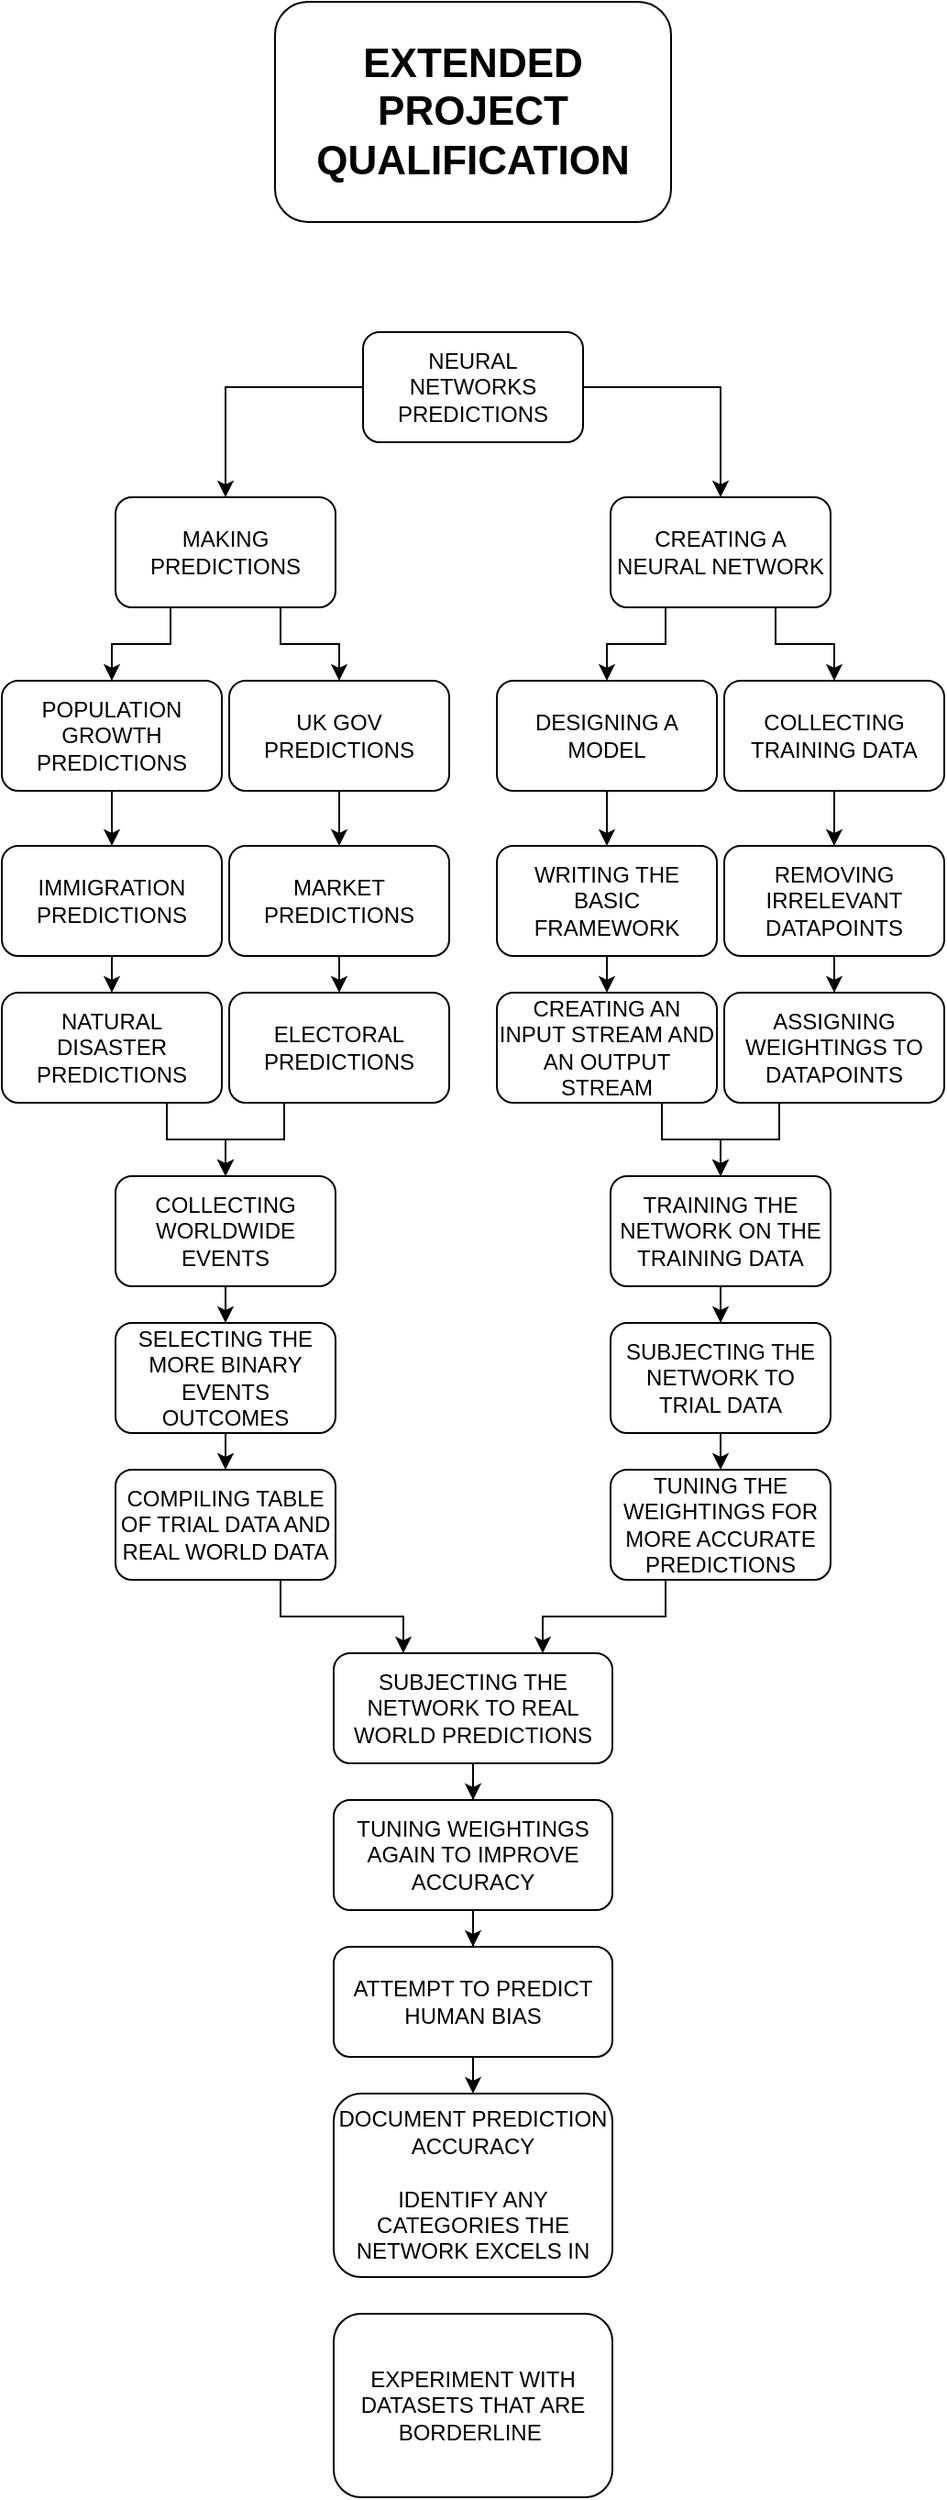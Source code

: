 <mxfile version="21.7.2" type="github">
  <diagram name="Page-1" id="KkLyy3YzrvQTF0h3_l7L">
    <mxGraphModel dx="1149" dy="630" grid="1" gridSize="10" guides="1" tooltips="1" connect="1" arrows="1" fold="1" page="1" pageScale="1" pageWidth="827" pageHeight="1169" math="0" shadow="0">
      <root>
        <mxCell id="0" />
        <mxCell id="1" parent="0" />
        <mxCell id="ceOGNEIKc2-nJIpJ0mOi-1" value="&lt;b&gt;&lt;font style=&quot;font-size: 22px;&quot;&gt;EXTENDED PROJECT QUALIFICATION&lt;/font&gt;&lt;/b&gt;" style="rounded=1;whiteSpace=wrap;html=1;" vertex="1" parent="1">
          <mxGeometry x="306" y="240" width="216" height="120" as="geometry" />
        </mxCell>
        <mxCell id="ceOGNEIKc2-nJIpJ0mOi-20" style="edgeStyle=orthogonalEdgeStyle;rounded=0;orthogonalLoop=1;jettySize=auto;html=1;entryX=0.5;entryY=0;entryDx=0;entryDy=0;" edge="1" parent="1" source="ceOGNEIKc2-nJIpJ0mOi-2" target="ceOGNEIKc2-nJIpJ0mOi-12">
          <mxGeometry relative="1" as="geometry" />
        </mxCell>
        <mxCell id="ceOGNEIKc2-nJIpJ0mOi-22" style="edgeStyle=orthogonalEdgeStyle;rounded=0;orthogonalLoop=1;jettySize=auto;html=1;exitX=0;exitY=0.5;exitDx=0;exitDy=0;entryX=0.5;entryY=0;entryDx=0;entryDy=0;" edge="1" parent="1" source="ceOGNEIKc2-nJIpJ0mOi-2" target="ceOGNEIKc2-nJIpJ0mOi-19">
          <mxGeometry relative="1" as="geometry" />
        </mxCell>
        <mxCell id="ceOGNEIKc2-nJIpJ0mOi-2" value="NEURAL NETWORKS&lt;br&gt;PREDICTIONS" style="rounded=1;whiteSpace=wrap;html=1;" vertex="1" parent="1">
          <mxGeometry x="354" y="420" width="120" height="60" as="geometry" />
        </mxCell>
        <mxCell id="ceOGNEIKc2-nJIpJ0mOi-27" style="edgeStyle=orthogonalEdgeStyle;rounded=0;orthogonalLoop=1;jettySize=auto;html=1;exitX=0.5;exitY=1;exitDx=0;exitDy=0;entryX=0.5;entryY=0;entryDx=0;entryDy=0;" edge="1" parent="1" source="ceOGNEIKc2-nJIpJ0mOi-3" target="ceOGNEIKc2-nJIpJ0mOi-8">
          <mxGeometry relative="1" as="geometry" />
        </mxCell>
        <mxCell id="ceOGNEIKc2-nJIpJ0mOi-3" value="COLLECTING TRAINING DATA" style="rounded=1;whiteSpace=wrap;html=1;" vertex="1" parent="1">
          <mxGeometry x="551" y="610" width="120" height="60" as="geometry" />
        </mxCell>
        <mxCell id="ceOGNEIKc2-nJIpJ0mOi-26" style="edgeStyle=orthogonalEdgeStyle;rounded=0;orthogonalLoop=1;jettySize=auto;html=1;exitX=0.5;exitY=1;exitDx=0;exitDy=0;entryX=0.5;entryY=0;entryDx=0;entryDy=0;" edge="1" parent="1" source="ceOGNEIKc2-nJIpJ0mOi-6" target="ceOGNEIKc2-nJIpJ0mOi-7">
          <mxGeometry relative="1" as="geometry" />
        </mxCell>
        <mxCell id="ceOGNEIKc2-nJIpJ0mOi-6" value="DESIGNING A MODEL" style="rounded=1;whiteSpace=wrap;html=1;" vertex="1" parent="1">
          <mxGeometry x="427" y="610" width="120" height="60" as="geometry" />
        </mxCell>
        <mxCell id="ceOGNEIKc2-nJIpJ0mOi-28" style="edgeStyle=orthogonalEdgeStyle;rounded=0;orthogonalLoop=1;jettySize=auto;html=1;exitX=0.5;exitY=1;exitDx=0;exitDy=0;entryX=0.5;entryY=0;entryDx=0;entryDy=0;" edge="1" parent="1" source="ceOGNEIKc2-nJIpJ0mOi-7" target="ceOGNEIKc2-nJIpJ0mOi-9">
          <mxGeometry relative="1" as="geometry" />
        </mxCell>
        <mxCell id="ceOGNEIKc2-nJIpJ0mOi-7" value="WRITING THE BASIC FRAMEWORK" style="rounded=1;whiteSpace=wrap;html=1;" vertex="1" parent="1">
          <mxGeometry x="427" y="700" width="120" height="60" as="geometry" />
        </mxCell>
        <mxCell id="ceOGNEIKc2-nJIpJ0mOi-29" style="edgeStyle=orthogonalEdgeStyle;rounded=0;orthogonalLoop=1;jettySize=auto;html=1;exitX=0.5;exitY=1;exitDx=0;exitDy=0;entryX=0.5;entryY=0;entryDx=0;entryDy=0;" edge="1" parent="1" source="ceOGNEIKc2-nJIpJ0mOi-8" target="ceOGNEIKc2-nJIpJ0mOi-10">
          <mxGeometry relative="1" as="geometry" />
        </mxCell>
        <mxCell id="ceOGNEIKc2-nJIpJ0mOi-8" value="REMOVING IRRELEVANT DATAPOINTS" style="rounded=1;whiteSpace=wrap;html=1;" vertex="1" parent="1">
          <mxGeometry x="551" y="700" width="120" height="60" as="geometry" />
        </mxCell>
        <mxCell id="ceOGNEIKc2-nJIpJ0mOi-40" style="edgeStyle=orthogonalEdgeStyle;rounded=0;orthogonalLoop=1;jettySize=auto;html=1;exitX=0.75;exitY=1;exitDx=0;exitDy=0;entryX=0.5;entryY=0;entryDx=0;entryDy=0;" edge="1" parent="1" source="ceOGNEIKc2-nJIpJ0mOi-9" target="ceOGNEIKc2-nJIpJ0mOi-38">
          <mxGeometry relative="1" as="geometry" />
        </mxCell>
        <mxCell id="ceOGNEIKc2-nJIpJ0mOi-9" value="CREATING AN INPUT STREAM AND AN OUTPUT STREAM" style="rounded=1;whiteSpace=wrap;html=1;" vertex="1" parent="1">
          <mxGeometry x="427" y="780" width="120" height="60" as="geometry" />
        </mxCell>
        <mxCell id="ceOGNEIKc2-nJIpJ0mOi-41" style="edgeStyle=orthogonalEdgeStyle;rounded=0;orthogonalLoop=1;jettySize=auto;html=1;exitX=0.25;exitY=1;exitDx=0;exitDy=0;entryX=0.5;entryY=0;entryDx=0;entryDy=0;" edge="1" parent="1" source="ceOGNEIKc2-nJIpJ0mOi-10" target="ceOGNEIKc2-nJIpJ0mOi-38">
          <mxGeometry relative="1" as="geometry" />
        </mxCell>
        <mxCell id="ceOGNEIKc2-nJIpJ0mOi-10" value="ASSIGNING WEIGHTINGS TO DATAPOINTS" style="rounded=1;whiteSpace=wrap;html=1;" vertex="1" parent="1">
          <mxGeometry x="551" y="780" width="120" height="60" as="geometry" />
        </mxCell>
        <mxCell id="ceOGNEIKc2-nJIpJ0mOi-24" style="edgeStyle=orthogonalEdgeStyle;rounded=0;orthogonalLoop=1;jettySize=auto;html=1;exitX=0.25;exitY=1;exitDx=0;exitDy=0;entryX=0.5;entryY=0;entryDx=0;entryDy=0;" edge="1" parent="1" source="ceOGNEIKc2-nJIpJ0mOi-12" target="ceOGNEIKc2-nJIpJ0mOi-6">
          <mxGeometry relative="1" as="geometry" />
        </mxCell>
        <mxCell id="ceOGNEIKc2-nJIpJ0mOi-25" style="edgeStyle=orthogonalEdgeStyle;rounded=0;orthogonalLoop=1;jettySize=auto;html=1;exitX=0.75;exitY=1;exitDx=0;exitDy=0;entryX=0.5;entryY=0;entryDx=0;entryDy=0;" edge="1" parent="1" source="ceOGNEIKc2-nJIpJ0mOi-12" target="ceOGNEIKc2-nJIpJ0mOi-3">
          <mxGeometry relative="1" as="geometry" />
        </mxCell>
        <mxCell id="ceOGNEIKc2-nJIpJ0mOi-12" value="CREATING A NEURAL NETWORK" style="rounded=1;whiteSpace=wrap;html=1;" vertex="1" parent="1">
          <mxGeometry x="489" y="510" width="120" height="60" as="geometry" />
        </mxCell>
        <mxCell id="ceOGNEIKc2-nJIpJ0mOi-33" style="edgeStyle=orthogonalEdgeStyle;rounded=0;orthogonalLoop=1;jettySize=auto;html=1;exitX=0.5;exitY=1;exitDx=0;exitDy=0;entryX=0.5;entryY=0;entryDx=0;entryDy=0;" edge="1" parent="1" source="ceOGNEIKc2-nJIpJ0mOi-13" target="ceOGNEIKc2-nJIpJ0mOi-16">
          <mxGeometry relative="1" as="geometry" />
        </mxCell>
        <mxCell id="ceOGNEIKc2-nJIpJ0mOi-13" value="UK GOV PREDICTIONS" style="rounded=1;whiteSpace=wrap;html=1;" vertex="1" parent="1">
          <mxGeometry x="281" y="610" width="120" height="60" as="geometry" />
        </mxCell>
        <mxCell id="ceOGNEIKc2-nJIpJ0mOi-34" style="edgeStyle=orthogonalEdgeStyle;rounded=0;orthogonalLoop=1;jettySize=auto;html=1;exitX=0.5;exitY=1;exitDx=0;exitDy=0;" edge="1" parent="1" source="ceOGNEIKc2-nJIpJ0mOi-14" target="ceOGNEIKc2-nJIpJ0mOi-15">
          <mxGeometry relative="1" as="geometry" />
        </mxCell>
        <mxCell id="ceOGNEIKc2-nJIpJ0mOi-14" value="POPULATION GROWTH PREDICTIONS" style="rounded=1;whiteSpace=wrap;html=1;" vertex="1" parent="1">
          <mxGeometry x="157" y="610" width="120" height="60" as="geometry" />
        </mxCell>
        <mxCell id="ceOGNEIKc2-nJIpJ0mOi-36" style="edgeStyle=orthogonalEdgeStyle;rounded=0;orthogonalLoop=1;jettySize=auto;html=1;exitX=0.5;exitY=1;exitDx=0;exitDy=0;entryX=0.5;entryY=0;entryDx=0;entryDy=0;" edge="1" parent="1" source="ceOGNEIKc2-nJIpJ0mOi-15" target="ceOGNEIKc2-nJIpJ0mOi-17">
          <mxGeometry relative="1" as="geometry" />
        </mxCell>
        <mxCell id="ceOGNEIKc2-nJIpJ0mOi-15" value="IMMIGRATION PREDICTIONS" style="rounded=1;whiteSpace=wrap;html=1;" vertex="1" parent="1">
          <mxGeometry x="157" y="700" width="120" height="60" as="geometry" />
        </mxCell>
        <mxCell id="ceOGNEIKc2-nJIpJ0mOi-35" style="edgeStyle=orthogonalEdgeStyle;rounded=0;orthogonalLoop=1;jettySize=auto;html=1;exitX=0.5;exitY=1;exitDx=0;exitDy=0;entryX=0.5;entryY=0;entryDx=0;entryDy=0;" edge="1" parent="1" source="ceOGNEIKc2-nJIpJ0mOi-16" target="ceOGNEIKc2-nJIpJ0mOi-18">
          <mxGeometry relative="1" as="geometry" />
        </mxCell>
        <mxCell id="ceOGNEIKc2-nJIpJ0mOi-16" value="MARKET PREDICTIONS" style="rounded=1;whiteSpace=wrap;html=1;" vertex="1" parent="1">
          <mxGeometry x="281" y="700" width="120" height="60" as="geometry" />
        </mxCell>
        <mxCell id="ceOGNEIKc2-nJIpJ0mOi-53" style="edgeStyle=orthogonalEdgeStyle;rounded=0;orthogonalLoop=1;jettySize=auto;html=1;exitX=0.75;exitY=1;exitDx=0;exitDy=0;entryX=0.5;entryY=0;entryDx=0;entryDy=0;" edge="1" parent="1" source="ceOGNEIKc2-nJIpJ0mOi-17" target="ceOGNEIKc2-nJIpJ0mOi-49">
          <mxGeometry relative="1" as="geometry" />
        </mxCell>
        <mxCell id="ceOGNEIKc2-nJIpJ0mOi-17" value="NATURAL DISASTER PREDICTIONS" style="rounded=1;whiteSpace=wrap;html=1;" vertex="1" parent="1">
          <mxGeometry x="157" y="780" width="120" height="60" as="geometry" />
        </mxCell>
        <mxCell id="ceOGNEIKc2-nJIpJ0mOi-55" style="edgeStyle=orthogonalEdgeStyle;rounded=0;orthogonalLoop=1;jettySize=auto;html=1;exitX=0.25;exitY=1;exitDx=0;exitDy=0;entryX=0.5;entryY=0;entryDx=0;entryDy=0;" edge="1" parent="1" source="ceOGNEIKc2-nJIpJ0mOi-18" target="ceOGNEIKc2-nJIpJ0mOi-49">
          <mxGeometry relative="1" as="geometry" />
        </mxCell>
        <mxCell id="ceOGNEIKc2-nJIpJ0mOi-18" value="ELECTORAL PREDICTIONS" style="rounded=1;whiteSpace=wrap;html=1;" vertex="1" parent="1">
          <mxGeometry x="281" y="780" width="120" height="60" as="geometry" />
        </mxCell>
        <mxCell id="ceOGNEIKc2-nJIpJ0mOi-31" style="edgeStyle=orthogonalEdgeStyle;rounded=0;orthogonalLoop=1;jettySize=auto;html=1;exitX=0.25;exitY=1;exitDx=0;exitDy=0;entryX=0.5;entryY=0;entryDx=0;entryDy=0;" edge="1" parent="1" source="ceOGNEIKc2-nJIpJ0mOi-19" target="ceOGNEIKc2-nJIpJ0mOi-14">
          <mxGeometry relative="1" as="geometry" />
        </mxCell>
        <mxCell id="ceOGNEIKc2-nJIpJ0mOi-32" style="edgeStyle=orthogonalEdgeStyle;rounded=0;orthogonalLoop=1;jettySize=auto;html=1;exitX=0.75;exitY=1;exitDx=0;exitDy=0;entryX=0.5;entryY=0;entryDx=0;entryDy=0;" edge="1" parent="1" source="ceOGNEIKc2-nJIpJ0mOi-19" target="ceOGNEIKc2-nJIpJ0mOi-13">
          <mxGeometry relative="1" as="geometry" />
        </mxCell>
        <mxCell id="ceOGNEIKc2-nJIpJ0mOi-19" value="MAKING PREDICTIONS" style="rounded=1;whiteSpace=wrap;html=1;" vertex="1" parent="1">
          <mxGeometry x="219" y="510" width="120" height="60" as="geometry" />
        </mxCell>
        <mxCell id="ceOGNEIKc2-nJIpJ0mOi-43" style="edgeStyle=orthogonalEdgeStyle;rounded=0;orthogonalLoop=1;jettySize=auto;html=1;entryX=0.5;entryY=0;entryDx=0;entryDy=0;" edge="1" parent="1" source="ceOGNEIKc2-nJIpJ0mOi-38" target="ceOGNEIKc2-nJIpJ0mOi-42">
          <mxGeometry relative="1" as="geometry" />
        </mxCell>
        <mxCell id="ceOGNEIKc2-nJIpJ0mOi-38" value="TRAINING THE NETWORK ON THE TRAINING DATA" style="rounded=1;whiteSpace=wrap;html=1;" vertex="1" parent="1">
          <mxGeometry x="489" y="880" width="120" height="60" as="geometry" />
        </mxCell>
        <mxCell id="ceOGNEIKc2-nJIpJ0mOi-45" style="edgeStyle=orthogonalEdgeStyle;rounded=0;orthogonalLoop=1;jettySize=auto;html=1;exitX=0.5;exitY=1;exitDx=0;exitDy=0;entryX=0.5;entryY=0;entryDx=0;entryDy=0;" edge="1" parent="1" source="ceOGNEIKc2-nJIpJ0mOi-42" target="ceOGNEIKc2-nJIpJ0mOi-44">
          <mxGeometry relative="1" as="geometry" />
        </mxCell>
        <mxCell id="ceOGNEIKc2-nJIpJ0mOi-42" value="SUBJECTING THE NETWORK TO TRIAL DATA" style="rounded=1;whiteSpace=wrap;html=1;" vertex="1" parent="1">
          <mxGeometry x="489" y="960" width="120" height="60" as="geometry" />
        </mxCell>
        <mxCell id="ceOGNEIKc2-nJIpJ0mOi-59" style="edgeStyle=orthogonalEdgeStyle;rounded=0;orthogonalLoop=1;jettySize=auto;html=1;exitX=0.25;exitY=1;exitDx=0;exitDy=0;entryX=0.75;entryY=0;entryDx=0;entryDy=0;" edge="1" parent="1" source="ceOGNEIKc2-nJIpJ0mOi-44" target="ceOGNEIKc2-nJIpJ0mOi-46">
          <mxGeometry relative="1" as="geometry" />
        </mxCell>
        <mxCell id="ceOGNEIKc2-nJIpJ0mOi-44" value="TUNING THE WEIGHTINGS FOR MORE ACCURATE PREDICTIONS" style="rounded=1;whiteSpace=wrap;html=1;" vertex="1" parent="1">
          <mxGeometry x="489" y="1040" width="120" height="60" as="geometry" />
        </mxCell>
        <mxCell id="ceOGNEIKc2-nJIpJ0mOi-60" style="edgeStyle=orthogonalEdgeStyle;rounded=0;orthogonalLoop=1;jettySize=auto;html=1;entryX=0.5;entryY=0;entryDx=0;entryDy=0;" edge="1" parent="1" source="ceOGNEIKc2-nJIpJ0mOi-46" target="ceOGNEIKc2-nJIpJ0mOi-47">
          <mxGeometry relative="1" as="geometry" />
        </mxCell>
        <mxCell id="ceOGNEIKc2-nJIpJ0mOi-46" value="SUBJECTING THE NETWORK TO REAL WORLD PREDICTIONS" style="rounded=1;whiteSpace=wrap;html=1;" vertex="1" parent="1">
          <mxGeometry x="338" y="1140" width="152" height="60" as="geometry" />
        </mxCell>
        <mxCell id="ceOGNEIKc2-nJIpJ0mOi-61" style="edgeStyle=orthogonalEdgeStyle;rounded=0;orthogonalLoop=1;jettySize=auto;html=1;entryX=0.5;entryY=0;entryDx=0;entryDy=0;" edge="1" parent="1" source="ceOGNEIKc2-nJIpJ0mOi-47" target="ceOGNEIKc2-nJIpJ0mOi-48">
          <mxGeometry relative="1" as="geometry" />
        </mxCell>
        <mxCell id="ceOGNEIKc2-nJIpJ0mOi-47" value="TUNING WEIGHTINGS AGAIN TO IMPROVE ACCURACY" style="rounded=1;whiteSpace=wrap;html=1;" vertex="1" parent="1">
          <mxGeometry x="338" y="1220" width="152" height="60" as="geometry" />
        </mxCell>
        <mxCell id="ceOGNEIKc2-nJIpJ0mOi-63" style="edgeStyle=orthogonalEdgeStyle;rounded=0;orthogonalLoop=1;jettySize=auto;html=1;exitX=0.5;exitY=1;exitDx=0;exitDy=0;entryX=0.5;entryY=0;entryDx=0;entryDy=0;" edge="1" parent="1" source="ceOGNEIKc2-nJIpJ0mOi-48" target="ceOGNEIKc2-nJIpJ0mOi-62">
          <mxGeometry relative="1" as="geometry" />
        </mxCell>
        <mxCell id="ceOGNEIKc2-nJIpJ0mOi-48" value="ATTEMPT TO PREDICT HUMAN BIAS" style="rounded=1;whiteSpace=wrap;html=1;" vertex="1" parent="1">
          <mxGeometry x="338" y="1300" width="152" height="60" as="geometry" />
        </mxCell>
        <mxCell id="ceOGNEIKc2-nJIpJ0mOi-56" style="edgeStyle=orthogonalEdgeStyle;rounded=0;orthogonalLoop=1;jettySize=auto;html=1;exitX=0.5;exitY=1;exitDx=0;exitDy=0;entryX=0.5;entryY=0;entryDx=0;entryDy=0;" edge="1" parent="1" source="ceOGNEIKc2-nJIpJ0mOi-49" target="ceOGNEIKc2-nJIpJ0mOi-50">
          <mxGeometry relative="1" as="geometry" />
        </mxCell>
        <mxCell id="ceOGNEIKc2-nJIpJ0mOi-49" value="COLLECTING WORLDWIDE EVENTS" style="rounded=1;whiteSpace=wrap;html=1;" vertex="1" parent="1">
          <mxGeometry x="219" y="880" width="120" height="60" as="geometry" />
        </mxCell>
        <mxCell id="ceOGNEIKc2-nJIpJ0mOi-57" style="edgeStyle=orthogonalEdgeStyle;rounded=0;orthogonalLoop=1;jettySize=auto;html=1;exitX=0.5;exitY=1;exitDx=0;exitDy=0;entryX=0.5;entryY=0;entryDx=0;entryDy=0;" edge="1" parent="1" source="ceOGNEIKc2-nJIpJ0mOi-50" target="ceOGNEIKc2-nJIpJ0mOi-51">
          <mxGeometry relative="1" as="geometry" />
        </mxCell>
        <mxCell id="ceOGNEIKc2-nJIpJ0mOi-50" value="SELECTING THE MORE BINARY EVENTS OUTCOMES" style="rounded=1;whiteSpace=wrap;html=1;" vertex="1" parent="1">
          <mxGeometry x="219" y="960" width="120" height="60" as="geometry" />
        </mxCell>
        <mxCell id="ceOGNEIKc2-nJIpJ0mOi-58" style="edgeStyle=orthogonalEdgeStyle;rounded=0;orthogonalLoop=1;jettySize=auto;html=1;exitX=0.75;exitY=1;exitDx=0;exitDy=0;entryX=0.25;entryY=0;entryDx=0;entryDy=0;" edge="1" parent="1" source="ceOGNEIKc2-nJIpJ0mOi-51" target="ceOGNEIKc2-nJIpJ0mOi-46">
          <mxGeometry relative="1" as="geometry" />
        </mxCell>
        <mxCell id="ceOGNEIKc2-nJIpJ0mOi-51" value="COMPILING TABLE OF TRIAL DATA AND REAL WORLD DATA" style="rounded=1;whiteSpace=wrap;html=1;" vertex="1" parent="1">
          <mxGeometry x="219" y="1040" width="120" height="60" as="geometry" />
        </mxCell>
        <mxCell id="ceOGNEIKc2-nJIpJ0mOi-62" value="DOCUMENT PREDICTION ACCURACY&lt;br&gt;&lt;br&gt;IDENTIFY ANY CATEGORIES THE NETWORK EXCELS IN" style="rounded=1;whiteSpace=wrap;html=1;" vertex="1" parent="1">
          <mxGeometry x="338" y="1380" width="152" height="100" as="geometry" />
        </mxCell>
        <mxCell id="ceOGNEIKc2-nJIpJ0mOi-64" value="EXPERIMENT WITH DATASETS THAT ARE BORDERLINE&amp;nbsp;" style="rounded=1;whiteSpace=wrap;html=1;" vertex="1" parent="1">
          <mxGeometry x="338" y="1500" width="152" height="100" as="geometry" />
        </mxCell>
      </root>
    </mxGraphModel>
  </diagram>
</mxfile>

